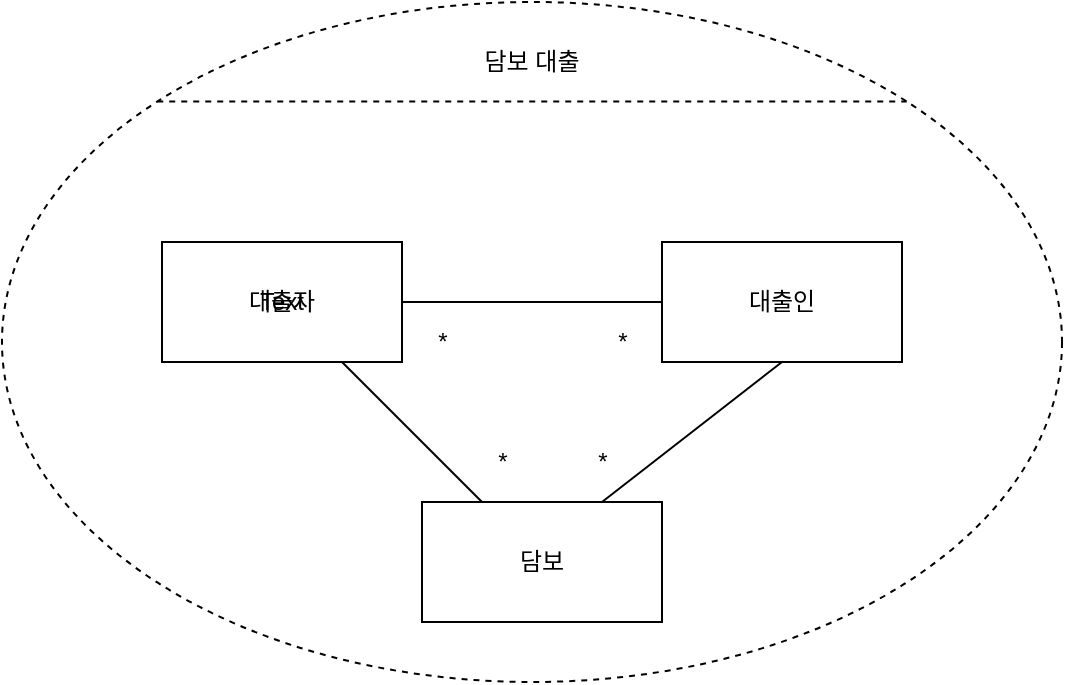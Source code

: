 <mxfile version="14.4.3" type="device"><diagram id="PmYpHncY22P9h1WbaIqX" name="페이지-1"><mxGraphModel dx="1024" dy="592" grid="0" gridSize="10" guides="1" tooltips="1" connect="1" arrows="1" fold="1" page="0" pageScale="1" pageWidth="827" pageHeight="1169" math="0" shadow="0"><root><mxCell id="0"/><mxCell id="1" parent="0"/><mxCell id="AhwofGQGwFMa3BKUK9hw-13" value="" style="ellipse;whiteSpace=wrap;html=1;dashed=1;" vertex="1" parent="1"><mxGeometry x="270" y="160" width="530" height="340" as="geometry"/></mxCell><mxCell id="AhwofGQGwFMa3BKUK9hw-1" value="대출자" style="rounded=0;whiteSpace=wrap;html=1;" vertex="1" parent="1"><mxGeometry x="350" y="280" width="120" height="60" as="geometry"/></mxCell><mxCell id="AhwofGQGwFMa3BKUK9hw-2" value="대출인" style="rounded=0;whiteSpace=wrap;html=1;" vertex="1" parent="1"><mxGeometry x="600" y="280" width="120" height="60" as="geometry"/></mxCell><mxCell id="AhwofGQGwFMa3BKUK9hw-3" value="담보" style="rounded=0;whiteSpace=wrap;html=1;" vertex="1" parent="1"><mxGeometry x="480" y="410" width="120" height="60" as="geometry"/></mxCell><mxCell id="AhwofGQGwFMa3BKUK9hw-4" value="" style="endArrow=none;html=1;entryX=0;entryY=0.5;entryDx=0;entryDy=0;" edge="1" parent="1" source="AhwofGQGwFMa3BKUK9hw-1" target="AhwofGQGwFMa3BKUK9hw-2"><mxGeometry width="50" height="50" relative="1" as="geometry"><mxPoint x="390" y="330" as="sourcePoint"/><mxPoint x="440" y="280" as="targetPoint"/></mxGeometry></mxCell><mxCell id="AhwofGQGwFMa3BKUK9hw-5" value="" style="endArrow=none;html=1;entryX=0.5;entryY=1;entryDx=0;entryDy=0;exitX=0.75;exitY=0;exitDx=0;exitDy=0;" edge="1" parent="1" source="AhwofGQGwFMa3BKUK9hw-3" target="AhwofGQGwFMa3BKUK9hw-2"><mxGeometry width="50" height="50" relative="1" as="geometry"><mxPoint x="480" y="320" as="sourcePoint"/><mxPoint x="610" y="320" as="targetPoint"/></mxGeometry></mxCell><mxCell id="AhwofGQGwFMa3BKUK9hw-6" value="" style="endArrow=none;html=1;entryX=0.75;entryY=1;entryDx=0;entryDy=0;" edge="1" parent="1" source="AhwofGQGwFMa3BKUK9hw-3" target="AhwofGQGwFMa3BKUK9hw-1"><mxGeometry width="50" height="50" relative="1" as="geometry"><mxPoint x="580" y="420" as="sourcePoint"/><mxPoint x="670" y="350" as="targetPoint"/></mxGeometry></mxCell><mxCell id="AhwofGQGwFMa3BKUK9hw-7" value="*" style="text;html=1;align=center;verticalAlign=middle;resizable=0;points=[];autosize=1;" vertex="1" parent="1"><mxGeometry x="560" y="380" width="20" height="20" as="geometry"/></mxCell><mxCell id="AhwofGQGwFMa3BKUK9hw-8" value="*" style="text;html=1;align=center;verticalAlign=middle;resizable=0;points=[];autosize=1;" vertex="1" parent="1"><mxGeometry x="510" y="380" width="20" height="20" as="geometry"/></mxCell><mxCell id="AhwofGQGwFMa3BKUK9hw-9" value="*" style="text;html=1;align=center;verticalAlign=middle;resizable=0;points=[];autosize=1;" vertex="1" parent="1"><mxGeometry x="570" y="320" width="20" height="20" as="geometry"/></mxCell><mxCell id="AhwofGQGwFMa3BKUK9hw-10" value="*" style="text;html=1;align=center;verticalAlign=middle;resizable=0;points=[];autosize=1;" vertex="1" parent="1"><mxGeometry x="480" y="320" width="20" height="20" as="geometry"/></mxCell><mxCell id="AhwofGQGwFMa3BKUK9hw-11" value="Text" style="text;html=1;strokeColor=none;fillColor=none;align=center;verticalAlign=middle;whiteSpace=wrap;rounded=0;" vertex="1" parent="1"><mxGeometry x="390" y="300" width="40" height="20" as="geometry"/></mxCell><mxCell id="AhwofGQGwFMa3BKUK9hw-12" value="담보 대출" style="text;html=1;strokeColor=none;fillColor=none;align=center;verticalAlign=middle;whiteSpace=wrap;rounded=0;" vertex="1" parent="1"><mxGeometry x="495" y="180" width="80" height="20" as="geometry"/></mxCell><mxCell id="AhwofGQGwFMa3BKUK9hw-14" value="" style="endArrow=none;html=1;entryX=1;entryY=0;entryDx=0;entryDy=0;exitX=0;exitY=0;exitDx=0;exitDy=0;dashed=1;" edge="1" parent="1" source="AhwofGQGwFMa3BKUK9hw-13" target="AhwofGQGwFMa3BKUK9hw-13"><mxGeometry width="50" height="50" relative="1" as="geometry"><mxPoint x="390" y="320" as="sourcePoint"/><mxPoint x="440" y="270" as="targetPoint"/></mxGeometry></mxCell></root></mxGraphModel></diagram></mxfile>